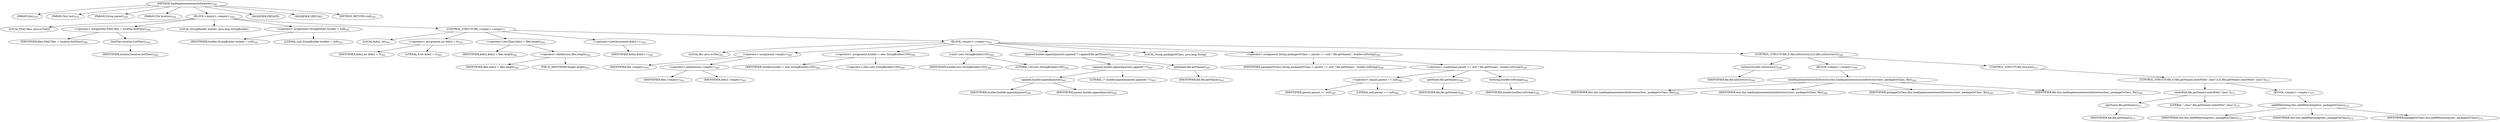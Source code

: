 digraph "loadImplementationsInDirectory" {  
"427" [label = <(METHOD,loadImplementationsInDirectory)<SUB>259</SUB>> ]
"56" [label = <(PARAM,this)<SUB>259</SUB>> ]
"428" [label = <(PARAM,Test test)<SUB>259</SUB>> ]
"429" [label = <(PARAM,String parent)<SUB>259</SUB>> ]
"430" [label = <(PARAM,File location)<SUB>259</SUB>> ]
"431" [label = <(BLOCK,&lt;empty&gt;,&lt;empty&gt;)<SUB>259</SUB>> ]
"432" [label = <(LOCAL,File[] files: java.io.File[])> ]
"433" [label = <(&lt;operator&gt;.assignment,File[] files = location.listFiles())<SUB>260</SUB>> ]
"434" [label = <(IDENTIFIER,files,File[] files = location.listFiles())<SUB>260</SUB>> ]
"435" [label = <(listFiles,location.listFiles())<SUB>260</SUB>> ]
"436" [label = <(IDENTIFIER,location,location.listFiles())<SUB>260</SUB>> ]
"54" [label = <(LOCAL,StringBuilder builder: java.lang.StringBuilder)> ]
"437" [label = <(&lt;operator&gt;.assignment,StringBuilder builder = null)<SUB>261</SUB>> ]
"438" [label = <(IDENTIFIER,builder,StringBuilder builder = null)<SUB>261</SUB>> ]
"439" [label = <(LITERAL,null,StringBuilder builder = null)<SUB>261</SUB>> ]
"440" [label = <(CONTROL_STRUCTURE,&lt;empty&gt;,&lt;empty&gt;)> ]
"441" [label = <(LOCAL,$idx2: int)<SUB>263</SUB>> ]
"442" [label = <(&lt;operator&gt;.assignment,int $idx2 = 0)<SUB>263</SUB>> ]
"443" [label = <(IDENTIFIER,$idx2,int $idx2 = 0)<SUB>263</SUB>> ]
"444" [label = <(LITERAL,0,int $idx2 = 0)<SUB>263</SUB>> ]
"445" [label = <(&lt;operator&gt;.lessThan,$idx2 &lt; files.length)<SUB>263</SUB>> ]
"446" [label = <(IDENTIFIER,$idx2,$idx2 &lt; files.length)<SUB>263</SUB>> ]
"447" [label = <(&lt;operator&gt;.fieldAccess,files.length)<SUB>263</SUB>> ]
"448" [label = <(IDENTIFIER,files,$idx2 &lt; files.length)<SUB>263</SUB>> ]
"449" [label = <(FIELD_IDENTIFIER,length,length)<SUB>263</SUB>> ]
"450" [label = <(&lt;operator&gt;.postIncrement,$idx2++)<SUB>263</SUB>> ]
"451" [label = <(IDENTIFIER,$idx2,$idx2++)<SUB>263</SUB>> ]
"452" [label = <(BLOCK,&lt;empty&gt;,&lt;empty&gt;)<SUB>263</SUB>> ]
"453" [label = <(LOCAL,file: java.io.File)<SUB>263</SUB>> ]
"454" [label = <(&lt;operator&gt;.assignment,&lt;empty&gt;)<SUB>263</SUB>> ]
"455" [label = <(IDENTIFIER,file,&lt;empty&gt;)<SUB>263</SUB>> ]
"456" [label = <(&lt;operator&gt;.indexAccess,&lt;empty&gt;)<SUB>263</SUB>> ]
"457" [label = <(IDENTIFIER,files,&lt;empty&gt;)<SUB>263</SUB>> ]
"458" [label = <(IDENTIFIER,$idx2,&lt;empty&gt;)<SUB>263</SUB>> ]
"459" [label = <(&lt;operator&gt;.assignment,builder = new StringBuilder(100))<SUB>264</SUB>> ]
"460" [label = <(IDENTIFIER,builder,builder = new StringBuilder(100))<SUB>264</SUB>> ]
"461" [label = <(&lt;operator&gt;.alloc,new StringBuilder(100))<SUB>264</SUB>> ]
"462" [label = <(&lt;init&gt;,new StringBuilder(100))<SUB>264</SUB>> ]
"53" [label = <(IDENTIFIER,builder,new StringBuilder(100))<SUB>264</SUB>> ]
"463" [label = <(LITERAL,100,new StringBuilder(100))<SUB>264</SUB>> ]
"464" [label = <(append,builder.append(parent).append(&quot;/&quot;).append(file.getName()))<SUB>265</SUB>> ]
"465" [label = <(append,builder.append(parent).append(&quot;/&quot;))<SUB>265</SUB>> ]
"466" [label = <(append,builder.append(parent))<SUB>265</SUB>> ]
"467" [label = <(IDENTIFIER,builder,builder.append(parent))<SUB>265</SUB>> ]
"468" [label = <(IDENTIFIER,parent,builder.append(parent))<SUB>265</SUB>> ]
"469" [label = <(LITERAL,&quot;/&quot;,builder.append(parent).append(&quot;/&quot;))<SUB>265</SUB>> ]
"470" [label = <(getName,file.getName())<SUB>265</SUB>> ]
"471" [label = <(IDENTIFIER,file,file.getName())<SUB>265</SUB>> ]
"472" [label = <(LOCAL,String packageOrClass: java.lang.String)> ]
"473" [label = <(&lt;operator&gt;.assignment,String packageOrClass = parent == null ? file.getName() : builder.toString())<SUB>266</SUB>> ]
"474" [label = <(IDENTIFIER,packageOrClass,String packageOrClass = parent == null ? file.getName() : builder.toString())<SUB>266</SUB>> ]
"475" [label = <(&lt;operator&gt;.conditional,parent == null ? file.getName() : builder.toString())<SUB>266</SUB>> ]
"476" [label = <(&lt;operator&gt;.equals,parent == null)<SUB>266</SUB>> ]
"477" [label = <(IDENTIFIER,parent,parent == null)<SUB>266</SUB>> ]
"478" [label = <(LITERAL,null,parent == null)<SUB>266</SUB>> ]
"479" [label = <(getName,file.getName())<SUB>266</SUB>> ]
"480" [label = <(IDENTIFIER,file,file.getName())<SUB>266</SUB>> ]
"481" [label = <(toString,builder.toString())<SUB>266</SUB>> ]
"482" [label = <(IDENTIFIER,builder,builder.toString())<SUB>266</SUB>> ]
"483" [label = <(CONTROL_STRUCTURE,if (file.isDirectory()),if (file.isDirectory()))<SUB>268</SUB>> ]
"484" [label = <(isDirectory,file.isDirectory())<SUB>268</SUB>> ]
"485" [label = <(IDENTIFIER,file,file.isDirectory())<SUB>268</SUB>> ]
"486" [label = <(BLOCK,&lt;empty&gt;,&lt;empty&gt;)<SUB>268</SUB>> ]
"487" [label = <(loadImplementationsInDirectory,this.loadImplementationsInDirectory(test, packageOrClass, file))<SUB>269</SUB>> ]
"55" [label = <(IDENTIFIER,this,this.loadImplementationsInDirectory(test, packageOrClass, file))<SUB>269</SUB>> ]
"488" [label = <(IDENTIFIER,test,this.loadImplementationsInDirectory(test, packageOrClass, file))<SUB>269</SUB>> ]
"489" [label = <(IDENTIFIER,packageOrClass,this.loadImplementationsInDirectory(test, packageOrClass, file))<SUB>269</SUB>> ]
"490" [label = <(IDENTIFIER,file,this.loadImplementationsInDirectory(test, packageOrClass, file))<SUB>269</SUB>> ]
"491" [label = <(CONTROL_STRUCTURE,else,else)<SUB>271</SUB>> ]
"492" [label = <(CONTROL_STRUCTURE,if (file.getName().endsWith(&quot;.class&quot;)),if (file.getName().endsWith(&quot;.class&quot;)))<SUB>271</SUB>> ]
"493" [label = <(endsWith,file.getName().endsWith(&quot;.class&quot;))<SUB>271</SUB>> ]
"494" [label = <(getName,file.getName())<SUB>271</SUB>> ]
"495" [label = <(IDENTIFIER,file,file.getName())<SUB>271</SUB>> ]
"496" [label = <(LITERAL,&quot;.class&quot;,file.getName().endsWith(&quot;.class&quot;))<SUB>271</SUB>> ]
"497" [label = <(BLOCK,&lt;empty&gt;,&lt;empty&gt;)<SUB>271</SUB>> ]
"498" [label = <(addIfMatching,this.addIfMatching(test, packageOrClass))<SUB>272</SUB>> ]
"57" [label = <(IDENTIFIER,this,this.addIfMatching(test, packageOrClass))<SUB>272</SUB>> ]
"499" [label = <(IDENTIFIER,test,this.addIfMatching(test, packageOrClass))<SUB>272</SUB>> ]
"500" [label = <(IDENTIFIER,packageOrClass,this.addIfMatching(test, packageOrClass))<SUB>272</SUB>> ]
"501" [label = <(MODIFIER,PRIVATE)> ]
"502" [label = <(MODIFIER,VIRTUAL)> ]
"503" [label = <(METHOD_RETURN,void)<SUB>259</SUB>> ]
  "427" -> "56" 
  "427" -> "428" 
  "427" -> "429" 
  "427" -> "430" 
  "427" -> "431" 
  "427" -> "501" 
  "427" -> "502" 
  "427" -> "503" 
  "431" -> "432" 
  "431" -> "433" 
  "431" -> "54" 
  "431" -> "437" 
  "431" -> "440" 
  "433" -> "434" 
  "433" -> "435" 
  "435" -> "436" 
  "437" -> "438" 
  "437" -> "439" 
  "440" -> "441" 
  "440" -> "442" 
  "440" -> "445" 
  "440" -> "450" 
  "440" -> "452" 
  "442" -> "443" 
  "442" -> "444" 
  "445" -> "446" 
  "445" -> "447" 
  "447" -> "448" 
  "447" -> "449" 
  "450" -> "451" 
  "452" -> "453" 
  "452" -> "454" 
  "452" -> "459" 
  "452" -> "462" 
  "452" -> "464" 
  "452" -> "472" 
  "452" -> "473" 
  "452" -> "483" 
  "454" -> "455" 
  "454" -> "456" 
  "456" -> "457" 
  "456" -> "458" 
  "459" -> "460" 
  "459" -> "461" 
  "462" -> "53" 
  "462" -> "463" 
  "464" -> "465" 
  "464" -> "470" 
  "465" -> "466" 
  "465" -> "469" 
  "466" -> "467" 
  "466" -> "468" 
  "470" -> "471" 
  "473" -> "474" 
  "473" -> "475" 
  "475" -> "476" 
  "475" -> "479" 
  "475" -> "481" 
  "476" -> "477" 
  "476" -> "478" 
  "479" -> "480" 
  "481" -> "482" 
  "483" -> "484" 
  "483" -> "486" 
  "483" -> "491" 
  "484" -> "485" 
  "486" -> "487" 
  "487" -> "55" 
  "487" -> "488" 
  "487" -> "489" 
  "487" -> "490" 
  "491" -> "492" 
  "492" -> "493" 
  "492" -> "497" 
  "493" -> "494" 
  "493" -> "496" 
  "494" -> "495" 
  "497" -> "498" 
  "498" -> "57" 
  "498" -> "499" 
  "498" -> "500" 
}

